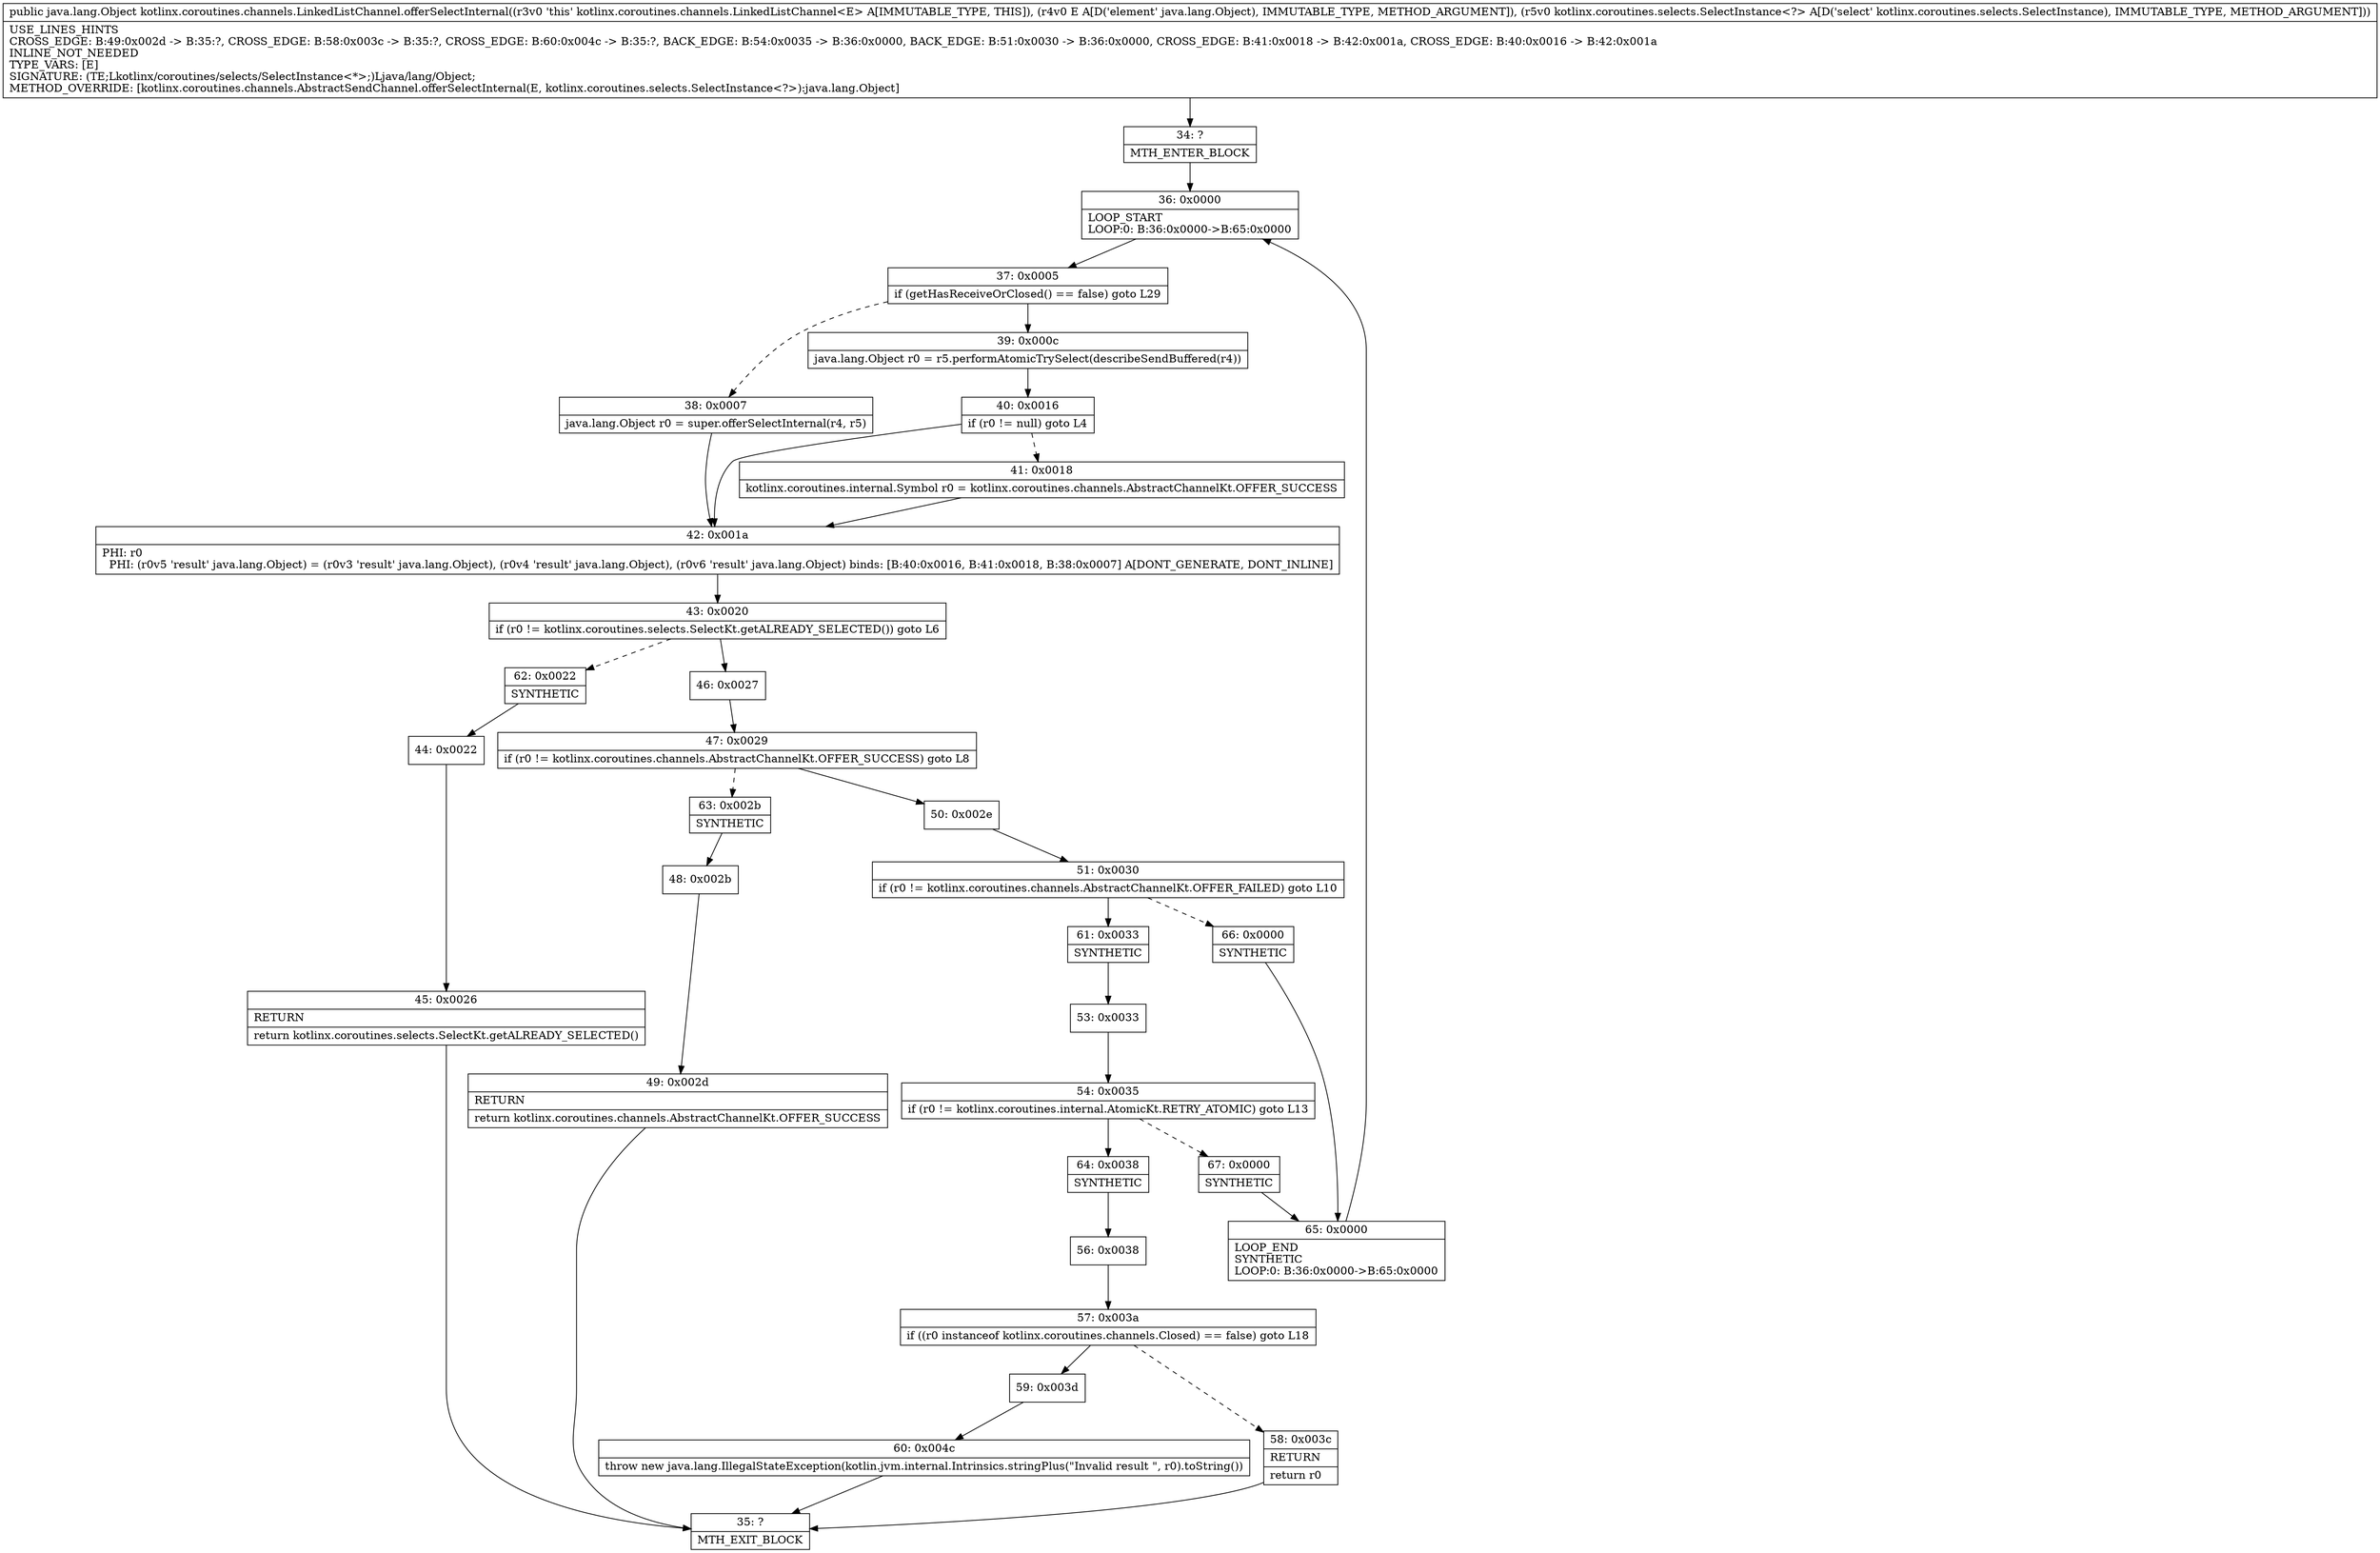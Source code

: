 digraph "CFG forkotlinx.coroutines.channels.LinkedListChannel.offerSelectInternal(Ljava\/lang\/Object;Lkotlinx\/coroutines\/selects\/SelectInstance;)Ljava\/lang\/Object;" {
Node_34 [shape=record,label="{34\:\ ?|MTH_ENTER_BLOCK\l}"];
Node_36 [shape=record,label="{36\:\ 0x0000|LOOP_START\lLOOP:0: B:36:0x0000\-\>B:65:0x0000\l}"];
Node_37 [shape=record,label="{37\:\ 0x0005|if (getHasReceiveOrClosed() == false) goto L29\l}"];
Node_38 [shape=record,label="{38\:\ 0x0007|java.lang.Object r0 = super.offerSelectInternal(r4, r5)\l}"];
Node_42 [shape=record,label="{42\:\ 0x001a|PHI: r0 \l  PHI: (r0v5 'result' java.lang.Object) = (r0v3 'result' java.lang.Object), (r0v4 'result' java.lang.Object), (r0v6 'result' java.lang.Object) binds: [B:40:0x0016, B:41:0x0018, B:38:0x0007] A[DONT_GENERATE, DONT_INLINE]\l}"];
Node_43 [shape=record,label="{43\:\ 0x0020|if (r0 != kotlinx.coroutines.selects.SelectKt.getALREADY_SELECTED()) goto L6\l}"];
Node_46 [shape=record,label="{46\:\ 0x0027}"];
Node_47 [shape=record,label="{47\:\ 0x0029|if (r0 != kotlinx.coroutines.channels.AbstractChannelKt.OFFER_SUCCESS) goto L8\l}"];
Node_50 [shape=record,label="{50\:\ 0x002e}"];
Node_51 [shape=record,label="{51\:\ 0x0030|if (r0 != kotlinx.coroutines.channels.AbstractChannelKt.OFFER_FAILED) goto L10\l}"];
Node_61 [shape=record,label="{61\:\ 0x0033|SYNTHETIC\l}"];
Node_53 [shape=record,label="{53\:\ 0x0033}"];
Node_54 [shape=record,label="{54\:\ 0x0035|if (r0 != kotlinx.coroutines.internal.AtomicKt.RETRY_ATOMIC) goto L13\l}"];
Node_64 [shape=record,label="{64\:\ 0x0038|SYNTHETIC\l}"];
Node_56 [shape=record,label="{56\:\ 0x0038}"];
Node_57 [shape=record,label="{57\:\ 0x003a|if ((r0 instanceof kotlinx.coroutines.channels.Closed) == false) goto L18\l}"];
Node_58 [shape=record,label="{58\:\ 0x003c|RETURN\l|return r0\l}"];
Node_35 [shape=record,label="{35\:\ ?|MTH_EXIT_BLOCK\l}"];
Node_59 [shape=record,label="{59\:\ 0x003d}"];
Node_60 [shape=record,label="{60\:\ 0x004c|throw new java.lang.IllegalStateException(kotlin.jvm.internal.Intrinsics.stringPlus(\"Invalid result \", r0).toString())\l}"];
Node_67 [shape=record,label="{67\:\ 0x0000|SYNTHETIC\l}"];
Node_65 [shape=record,label="{65\:\ 0x0000|LOOP_END\lSYNTHETIC\lLOOP:0: B:36:0x0000\-\>B:65:0x0000\l}"];
Node_66 [shape=record,label="{66\:\ 0x0000|SYNTHETIC\l}"];
Node_63 [shape=record,label="{63\:\ 0x002b|SYNTHETIC\l}"];
Node_48 [shape=record,label="{48\:\ 0x002b}"];
Node_49 [shape=record,label="{49\:\ 0x002d|RETURN\l|return kotlinx.coroutines.channels.AbstractChannelKt.OFFER_SUCCESS\l}"];
Node_62 [shape=record,label="{62\:\ 0x0022|SYNTHETIC\l}"];
Node_44 [shape=record,label="{44\:\ 0x0022}"];
Node_45 [shape=record,label="{45\:\ 0x0026|RETURN\l|return kotlinx.coroutines.selects.SelectKt.getALREADY_SELECTED()\l}"];
Node_39 [shape=record,label="{39\:\ 0x000c|java.lang.Object r0 = r5.performAtomicTrySelect(describeSendBuffered(r4))\l}"];
Node_40 [shape=record,label="{40\:\ 0x0016|if (r0 != null) goto L4\l}"];
Node_41 [shape=record,label="{41\:\ 0x0018|kotlinx.coroutines.internal.Symbol r0 = kotlinx.coroutines.channels.AbstractChannelKt.OFFER_SUCCESS\l}"];
MethodNode[shape=record,label="{public java.lang.Object kotlinx.coroutines.channels.LinkedListChannel.offerSelectInternal((r3v0 'this' kotlinx.coroutines.channels.LinkedListChannel\<E\> A[IMMUTABLE_TYPE, THIS]), (r4v0 E A[D('element' java.lang.Object), IMMUTABLE_TYPE, METHOD_ARGUMENT]), (r5v0 kotlinx.coroutines.selects.SelectInstance\<?\> A[D('select' kotlinx.coroutines.selects.SelectInstance), IMMUTABLE_TYPE, METHOD_ARGUMENT]))  | USE_LINES_HINTS\lCROSS_EDGE: B:49:0x002d \-\> B:35:?, CROSS_EDGE: B:58:0x003c \-\> B:35:?, CROSS_EDGE: B:60:0x004c \-\> B:35:?, BACK_EDGE: B:54:0x0035 \-\> B:36:0x0000, BACK_EDGE: B:51:0x0030 \-\> B:36:0x0000, CROSS_EDGE: B:41:0x0018 \-\> B:42:0x001a, CROSS_EDGE: B:40:0x0016 \-\> B:42:0x001a\lINLINE_NOT_NEEDED\lTYPE_VARS: [E]\lSIGNATURE: (TE;Lkotlinx\/coroutines\/selects\/SelectInstance\<*\>;)Ljava\/lang\/Object;\lMETHOD_OVERRIDE: [kotlinx.coroutines.channels.AbstractSendChannel.offerSelectInternal(E, kotlinx.coroutines.selects.SelectInstance\<?\>):java.lang.Object]\l}"];
MethodNode -> Node_34;Node_34 -> Node_36;
Node_36 -> Node_37;
Node_37 -> Node_38[style=dashed];
Node_37 -> Node_39;
Node_38 -> Node_42;
Node_42 -> Node_43;
Node_43 -> Node_46;
Node_43 -> Node_62[style=dashed];
Node_46 -> Node_47;
Node_47 -> Node_50;
Node_47 -> Node_63[style=dashed];
Node_50 -> Node_51;
Node_51 -> Node_61;
Node_51 -> Node_66[style=dashed];
Node_61 -> Node_53;
Node_53 -> Node_54;
Node_54 -> Node_64;
Node_54 -> Node_67[style=dashed];
Node_64 -> Node_56;
Node_56 -> Node_57;
Node_57 -> Node_58[style=dashed];
Node_57 -> Node_59;
Node_58 -> Node_35;
Node_59 -> Node_60;
Node_60 -> Node_35;
Node_67 -> Node_65;
Node_65 -> Node_36;
Node_66 -> Node_65;
Node_63 -> Node_48;
Node_48 -> Node_49;
Node_49 -> Node_35;
Node_62 -> Node_44;
Node_44 -> Node_45;
Node_45 -> Node_35;
Node_39 -> Node_40;
Node_40 -> Node_41[style=dashed];
Node_40 -> Node_42;
Node_41 -> Node_42;
}

